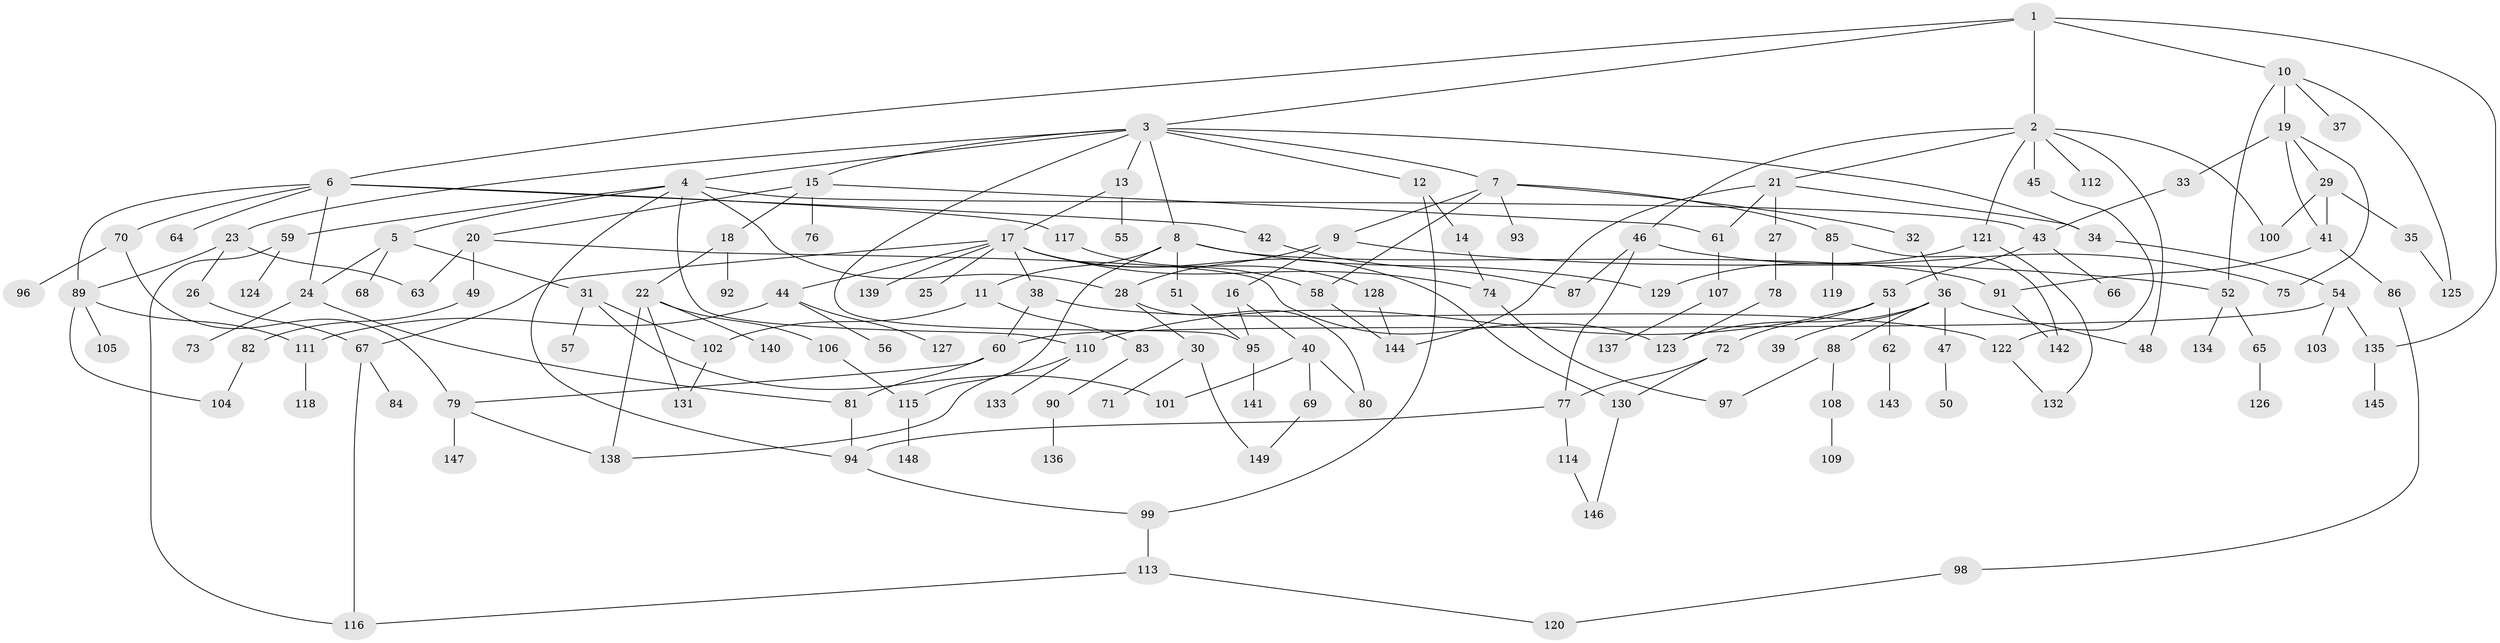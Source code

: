 // Generated by graph-tools (version 1.1) at 2025/10/02/27/25 16:10:50]
// undirected, 149 vertices, 201 edges
graph export_dot {
graph [start="1"]
  node [color=gray90,style=filled];
  1;
  2;
  3;
  4;
  5;
  6;
  7;
  8;
  9;
  10;
  11;
  12;
  13;
  14;
  15;
  16;
  17;
  18;
  19;
  20;
  21;
  22;
  23;
  24;
  25;
  26;
  27;
  28;
  29;
  30;
  31;
  32;
  33;
  34;
  35;
  36;
  37;
  38;
  39;
  40;
  41;
  42;
  43;
  44;
  45;
  46;
  47;
  48;
  49;
  50;
  51;
  52;
  53;
  54;
  55;
  56;
  57;
  58;
  59;
  60;
  61;
  62;
  63;
  64;
  65;
  66;
  67;
  68;
  69;
  70;
  71;
  72;
  73;
  74;
  75;
  76;
  77;
  78;
  79;
  80;
  81;
  82;
  83;
  84;
  85;
  86;
  87;
  88;
  89;
  90;
  91;
  92;
  93;
  94;
  95;
  96;
  97;
  98;
  99;
  100;
  101;
  102;
  103;
  104;
  105;
  106;
  107;
  108;
  109;
  110;
  111;
  112;
  113;
  114;
  115;
  116;
  117;
  118;
  119;
  120;
  121;
  122;
  123;
  124;
  125;
  126;
  127;
  128;
  129;
  130;
  131;
  132;
  133;
  134;
  135;
  136;
  137;
  138;
  139;
  140;
  141;
  142;
  143;
  144;
  145;
  146;
  147;
  148;
  149;
  1 -- 2;
  1 -- 3;
  1 -- 6;
  1 -- 10;
  1 -- 135;
  2 -- 21;
  2 -- 45;
  2 -- 46;
  2 -- 100;
  2 -- 112;
  2 -- 121;
  2 -- 48;
  3 -- 4;
  3 -- 7;
  3 -- 8;
  3 -- 12;
  3 -- 13;
  3 -- 15;
  3 -- 23;
  3 -- 34;
  3 -- 95;
  4 -- 5;
  4 -- 28;
  4 -- 59;
  4 -- 94;
  4 -- 110;
  4 -- 43;
  5 -- 31;
  5 -- 68;
  5 -- 24;
  6 -- 24;
  6 -- 42;
  6 -- 64;
  6 -- 70;
  6 -- 89;
  6 -- 117;
  7 -- 9;
  7 -- 32;
  7 -- 85;
  7 -- 93;
  7 -- 58;
  8 -- 11;
  8 -- 51;
  8 -- 129;
  8 -- 91;
  8 -- 115;
  9 -- 16;
  9 -- 52;
  9 -- 28;
  10 -- 19;
  10 -- 37;
  10 -- 52;
  10 -- 125;
  11 -- 83;
  11 -- 102;
  12 -- 14;
  12 -- 99;
  13 -- 17;
  13 -- 55;
  14 -- 74;
  15 -- 18;
  15 -- 20;
  15 -- 76;
  15 -- 61;
  16 -- 40;
  16 -- 95;
  17 -- 25;
  17 -- 38;
  17 -- 44;
  17 -- 58;
  17 -- 74;
  17 -- 130;
  17 -- 139;
  17 -- 67;
  18 -- 22;
  18 -- 92;
  19 -- 29;
  19 -- 33;
  19 -- 41;
  19 -- 75;
  20 -- 49;
  20 -- 63;
  20 -- 123;
  21 -- 27;
  21 -- 61;
  21 -- 144;
  21 -- 34;
  22 -- 106;
  22 -- 140;
  22 -- 131;
  22 -- 138;
  23 -- 26;
  23 -- 63;
  23 -- 89;
  24 -- 73;
  24 -- 81;
  26 -- 67;
  27 -- 78;
  28 -- 30;
  28 -- 80;
  29 -- 35;
  29 -- 41;
  29 -- 100;
  30 -- 71;
  30 -- 149;
  31 -- 57;
  31 -- 101;
  31 -- 102;
  32 -- 36;
  33 -- 43;
  34 -- 54;
  35 -- 125;
  36 -- 39;
  36 -- 47;
  36 -- 48;
  36 -- 88;
  36 -- 123;
  38 -- 122;
  38 -- 60;
  40 -- 69;
  40 -- 101;
  40 -- 80;
  41 -- 86;
  41 -- 91;
  42 -- 87;
  43 -- 53;
  43 -- 66;
  44 -- 56;
  44 -- 127;
  44 -- 111;
  45 -- 122;
  46 -- 75;
  46 -- 77;
  46 -- 87;
  47 -- 50;
  49 -- 82;
  51 -- 95;
  52 -- 65;
  52 -- 134;
  53 -- 62;
  53 -- 72;
  53 -- 110;
  54 -- 60;
  54 -- 103;
  54 -- 135;
  58 -- 144;
  59 -- 124;
  59 -- 116;
  60 -- 79;
  60 -- 81;
  61 -- 107;
  62 -- 143;
  65 -- 126;
  67 -- 84;
  67 -- 116;
  69 -- 149;
  70 -- 96;
  70 -- 79;
  72 -- 130;
  72 -- 77;
  74 -- 97;
  77 -- 114;
  77 -- 94;
  78 -- 123;
  79 -- 138;
  79 -- 147;
  81 -- 94;
  82 -- 104;
  83 -- 90;
  85 -- 119;
  85 -- 142;
  86 -- 98;
  88 -- 108;
  88 -- 97;
  89 -- 105;
  89 -- 111;
  89 -- 104;
  90 -- 136;
  91 -- 142;
  94 -- 99;
  95 -- 141;
  98 -- 120;
  99 -- 113;
  102 -- 131;
  106 -- 115;
  107 -- 137;
  108 -- 109;
  110 -- 133;
  110 -- 138;
  111 -- 118;
  113 -- 120;
  113 -- 116;
  114 -- 146;
  115 -- 148;
  117 -- 128;
  121 -- 132;
  121 -- 129;
  122 -- 132;
  128 -- 144;
  130 -- 146;
  135 -- 145;
}
